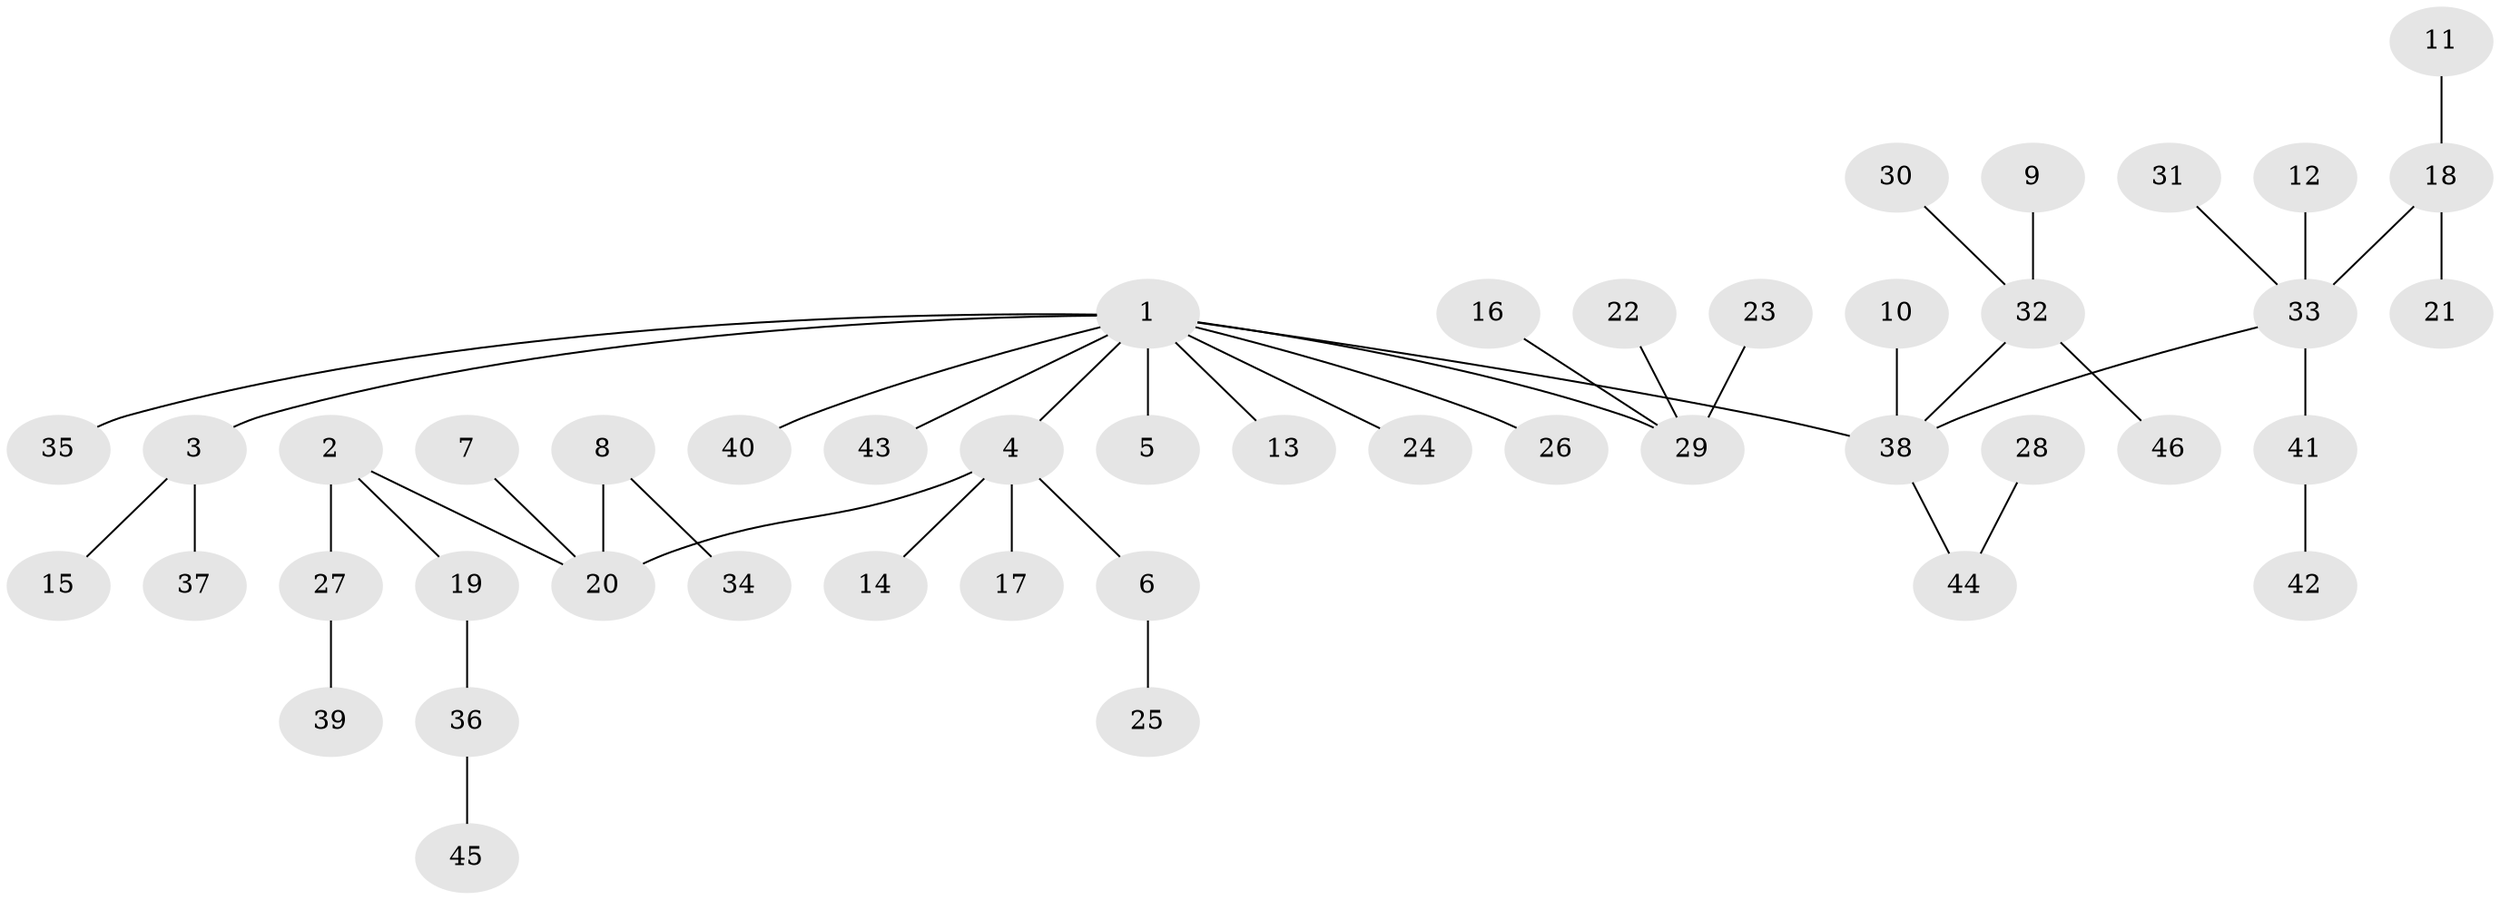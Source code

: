 // original degree distribution, {10: 0.010869565217391304, 3: 0.15217391304347827, 6: 0.010869565217391304, 5: 0.010869565217391304, 2: 0.25, 4: 0.07608695652173914, 1: 0.4891304347826087}
// Generated by graph-tools (version 1.1) at 2025/26/03/09/25 03:26:33]
// undirected, 46 vertices, 45 edges
graph export_dot {
graph [start="1"]
  node [color=gray90,style=filled];
  1;
  2;
  3;
  4;
  5;
  6;
  7;
  8;
  9;
  10;
  11;
  12;
  13;
  14;
  15;
  16;
  17;
  18;
  19;
  20;
  21;
  22;
  23;
  24;
  25;
  26;
  27;
  28;
  29;
  30;
  31;
  32;
  33;
  34;
  35;
  36;
  37;
  38;
  39;
  40;
  41;
  42;
  43;
  44;
  45;
  46;
  1 -- 3 [weight=1.0];
  1 -- 4 [weight=1.0];
  1 -- 5 [weight=1.0];
  1 -- 13 [weight=1.0];
  1 -- 24 [weight=1.0];
  1 -- 26 [weight=1.0];
  1 -- 29 [weight=1.0];
  1 -- 35 [weight=1.0];
  1 -- 38 [weight=1.0];
  1 -- 40 [weight=1.0];
  1 -- 43 [weight=1.0];
  2 -- 19 [weight=1.0];
  2 -- 20 [weight=1.0];
  2 -- 27 [weight=1.0];
  3 -- 15 [weight=1.0];
  3 -- 37 [weight=1.0];
  4 -- 6 [weight=1.0];
  4 -- 14 [weight=1.0];
  4 -- 17 [weight=1.0];
  4 -- 20 [weight=1.0];
  6 -- 25 [weight=1.0];
  7 -- 20 [weight=1.0];
  8 -- 20 [weight=1.0];
  8 -- 34 [weight=1.0];
  9 -- 32 [weight=1.0];
  10 -- 38 [weight=1.0];
  11 -- 18 [weight=1.0];
  12 -- 33 [weight=1.0];
  16 -- 29 [weight=1.0];
  18 -- 21 [weight=1.0];
  18 -- 33 [weight=1.0];
  19 -- 36 [weight=1.0];
  22 -- 29 [weight=1.0];
  23 -- 29 [weight=1.0];
  27 -- 39 [weight=1.0];
  28 -- 44 [weight=1.0];
  30 -- 32 [weight=1.0];
  31 -- 33 [weight=1.0];
  32 -- 38 [weight=1.0];
  32 -- 46 [weight=1.0];
  33 -- 38 [weight=1.0];
  33 -- 41 [weight=1.0];
  36 -- 45 [weight=1.0];
  38 -- 44 [weight=1.0];
  41 -- 42 [weight=1.0];
}

